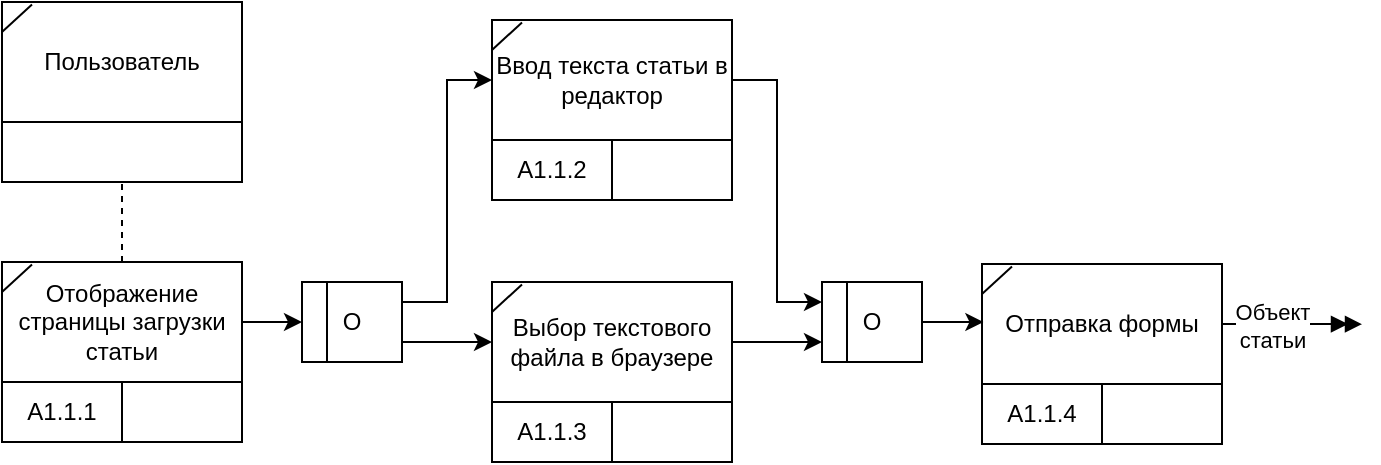 <mxfile version="24.7.17">
  <diagram name="Page-1" id="OGtMQpQ2vGmIaAtSXRDW">
    <mxGraphModel dx="690" dy="509" grid="1" gridSize="10" guides="1" tooltips="1" connect="1" arrows="1" fold="1" page="1" pageScale="1" pageWidth="850" pageHeight="1100" math="0" shadow="0">
      <root>
        <mxCell id="0" />
        <mxCell id="1" parent="0" />
        <mxCell id="JVNXOIvuCqw-iWcj8ZhG-1" value="" style="rounded=0;whiteSpace=wrap;html=1;" parent="1" vertex="1">
          <mxGeometry x="100" y="230" width="120" height="90" as="geometry" />
        </mxCell>
        <mxCell id="JVNXOIvuCqw-iWcj8ZhG-2" value="" style="rounded=0;whiteSpace=wrap;html=1;" parent="1" vertex="1">
          <mxGeometry x="100" y="290" width="120" height="30" as="geometry" />
        </mxCell>
        <mxCell id="JVNXOIvuCqw-iWcj8ZhG-3" value="Пользователь" style="text;html=1;align=center;verticalAlign=middle;whiteSpace=wrap;rounded=0;" parent="1" vertex="1">
          <mxGeometry x="100" y="230" width="120" height="60" as="geometry" />
        </mxCell>
        <mxCell id="JVNXOIvuCqw-iWcj8ZhG-4" value="" style="endArrow=none;html=1;rounded=0;exitX=0;exitY=0.25;exitDx=0;exitDy=0;entryX=0.125;entryY=0.02;entryDx=0;entryDy=0;entryPerimeter=0;" parent="1" source="JVNXOIvuCqw-iWcj8ZhG-3" target="JVNXOIvuCqw-iWcj8ZhG-3" edge="1">
          <mxGeometry width="50" height="50" relative="1" as="geometry">
            <mxPoint x="70" y="260" as="sourcePoint" />
            <mxPoint x="120" y="210" as="targetPoint" />
          </mxGeometry>
        </mxCell>
        <mxCell id="JVNXOIvuCqw-iWcj8ZhG-5" value="" style="rounded=0;whiteSpace=wrap;html=1;" parent="1" vertex="1">
          <mxGeometry x="100" y="360" width="120" height="90" as="geometry" />
        </mxCell>
        <mxCell id="JVNXOIvuCqw-iWcj8ZhG-6" value="А1.1.1" style="rounded=0;whiteSpace=wrap;html=1;" parent="1" vertex="1">
          <mxGeometry x="100" y="420" width="60" height="30" as="geometry" />
        </mxCell>
        <mxCell id="JVNXOIvuCqw-iWcj8ZhG-7" value="" style="rounded=0;whiteSpace=wrap;html=1;" parent="1" vertex="1">
          <mxGeometry x="160" y="420" width="60" height="30" as="geometry" />
        </mxCell>
        <mxCell id="JVNXOIvuCqw-iWcj8ZhG-28" style="edgeStyle=orthogonalEdgeStyle;rounded=0;orthogonalLoop=1;jettySize=auto;html=1;exitX=1;exitY=0.5;exitDx=0;exitDy=0;entryX=0;entryY=0.5;entryDx=0;entryDy=0;" parent="1" source="JVNXOIvuCqw-iWcj8ZhG-8" target="JVNXOIvuCqw-iWcj8ZhG-26" edge="1">
          <mxGeometry relative="1" as="geometry" />
        </mxCell>
        <mxCell id="JVNXOIvuCqw-iWcj8ZhG-8" value="Отображение&lt;div&gt;страницы загрузки&lt;/div&gt;&lt;div&gt;статьи&lt;/div&gt;" style="text;html=1;align=center;verticalAlign=middle;whiteSpace=wrap;rounded=0;" parent="1" vertex="1">
          <mxGeometry x="100" y="360" width="120" height="60" as="geometry" />
        </mxCell>
        <mxCell id="JVNXOIvuCqw-iWcj8ZhG-9" value="" style="endArrow=none;html=1;rounded=0;exitX=0;exitY=0.25;exitDx=0;exitDy=0;entryX=0.125;entryY=0.02;entryDx=0;entryDy=0;entryPerimeter=0;" parent="1" source="JVNXOIvuCqw-iWcj8ZhG-8" target="JVNXOIvuCqw-iWcj8ZhG-8" edge="1">
          <mxGeometry width="50" height="50" relative="1" as="geometry">
            <mxPoint x="70" y="390" as="sourcePoint" />
            <mxPoint x="120" y="340" as="targetPoint" />
          </mxGeometry>
        </mxCell>
        <mxCell id="JVNXOIvuCqw-iWcj8ZhG-10" style="edgeStyle=orthogonalEdgeStyle;rounded=0;orthogonalLoop=1;jettySize=auto;html=1;exitX=0.5;exitY=0;exitDx=0;exitDy=0;entryX=0.5;entryY=1;entryDx=0;entryDy=0;startArrow=none;startFill=0;endArrow=none;endFill=0;dashed=1;" parent="1" source="JVNXOIvuCqw-iWcj8ZhG-8" target="JVNXOIvuCqw-iWcj8ZhG-2" edge="1">
          <mxGeometry relative="1" as="geometry">
            <mxPoint x="276" y="361" as="sourcePoint" />
            <mxPoint x="276" y="321" as="targetPoint" />
          </mxGeometry>
        </mxCell>
        <mxCell id="JVNXOIvuCqw-iWcj8ZhG-11" value="" style="rounded=0;whiteSpace=wrap;html=1;" parent="1" vertex="1">
          <mxGeometry x="345" y="239" width="120" height="90" as="geometry" />
        </mxCell>
        <mxCell id="JVNXOIvuCqw-iWcj8ZhG-12" value="А1.1.2" style="rounded=0;whiteSpace=wrap;html=1;" parent="1" vertex="1">
          <mxGeometry x="345" y="299" width="60" height="30" as="geometry" />
        </mxCell>
        <mxCell id="JVNXOIvuCqw-iWcj8ZhG-13" value="" style="rounded=0;whiteSpace=wrap;html=1;" parent="1" vertex="1">
          <mxGeometry x="405" y="299" width="60" height="30" as="geometry" />
        </mxCell>
        <mxCell id="JVNXOIvuCqw-iWcj8ZhG-34" style="edgeStyle=orthogonalEdgeStyle;rounded=0;orthogonalLoop=1;jettySize=auto;html=1;exitX=1;exitY=0.5;exitDx=0;exitDy=0;entryX=0;entryY=0.25;entryDx=0;entryDy=0;" parent="1" source="JVNXOIvuCqw-iWcj8ZhG-14" target="JVNXOIvuCqw-iWcj8ZhG-31" edge="1">
          <mxGeometry relative="1" as="geometry" />
        </mxCell>
        <mxCell id="JVNXOIvuCqw-iWcj8ZhG-14" value="Ввод текста статьи в редактор" style="text;html=1;align=center;verticalAlign=middle;whiteSpace=wrap;rounded=0;" parent="1" vertex="1">
          <mxGeometry x="345" y="239" width="120" height="60" as="geometry" />
        </mxCell>
        <mxCell id="JVNXOIvuCqw-iWcj8ZhG-15" value="" style="endArrow=none;html=1;rounded=0;exitX=0;exitY=0.25;exitDx=0;exitDy=0;entryX=0.125;entryY=0.02;entryDx=0;entryDy=0;entryPerimeter=0;" parent="1" source="JVNXOIvuCqw-iWcj8ZhG-14" target="JVNXOIvuCqw-iWcj8ZhG-14" edge="1">
          <mxGeometry width="50" height="50" relative="1" as="geometry">
            <mxPoint x="315" y="269" as="sourcePoint" />
            <mxPoint x="365" y="219" as="targetPoint" />
          </mxGeometry>
        </mxCell>
        <mxCell id="JVNXOIvuCqw-iWcj8ZhG-16" value="" style="rounded=0;whiteSpace=wrap;html=1;" parent="1" vertex="1">
          <mxGeometry x="345" y="370" width="120" height="90" as="geometry" />
        </mxCell>
        <mxCell id="JVNXOIvuCqw-iWcj8ZhG-17" value="А1.1.3" style="rounded=0;whiteSpace=wrap;html=1;" parent="1" vertex="1">
          <mxGeometry x="345" y="430" width="60" height="30" as="geometry" />
        </mxCell>
        <mxCell id="JVNXOIvuCqw-iWcj8ZhG-18" value="" style="rounded=0;whiteSpace=wrap;html=1;" parent="1" vertex="1">
          <mxGeometry x="405" y="430" width="60" height="30" as="geometry" />
        </mxCell>
        <mxCell id="JVNXOIvuCqw-iWcj8ZhG-33" style="edgeStyle=orthogonalEdgeStyle;rounded=0;orthogonalLoop=1;jettySize=auto;html=1;exitX=1;exitY=0.5;exitDx=0;exitDy=0;entryX=0;entryY=0.75;entryDx=0;entryDy=0;" parent="1" source="JVNXOIvuCqw-iWcj8ZhG-19" target="JVNXOIvuCqw-iWcj8ZhG-31" edge="1">
          <mxGeometry relative="1" as="geometry" />
        </mxCell>
        <mxCell id="JVNXOIvuCqw-iWcj8ZhG-19" value="Выбор текстового файла в браузере" style="text;html=1;align=center;verticalAlign=middle;whiteSpace=wrap;rounded=0;" parent="1" vertex="1">
          <mxGeometry x="345" y="370" width="120" height="60" as="geometry" />
        </mxCell>
        <mxCell id="JVNXOIvuCqw-iWcj8ZhG-20" value="" style="endArrow=none;html=1;rounded=0;exitX=0;exitY=0.25;exitDx=0;exitDy=0;entryX=0.125;entryY=0.02;entryDx=0;entryDy=0;entryPerimeter=0;" parent="1" source="JVNXOIvuCqw-iWcj8ZhG-19" target="JVNXOIvuCqw-iWcj8ZhG-19" edge="1">
          <mxGeometry width="50" height="50" relative="1" as="geometry">
            <mxPoint x="315" y="400" as="sourcePoint" />
            <mxPoint x="365" y="350" as="targetPoint" />
          </mxGeometry>
        </mxCell>
        <mxCell id="JVNXOIvuCqw-iWcj8ZhG-21" value="" style="rounded=0;whiteSpace=wrap;html=1;" parent="1" vertex="1">
          <mxGeometry x="590" y="361" width="120" height="90" as="geometry" />
        </mxCell>
        <mxCell id="JVNXOIvuCqw-iWcj8ZhG-22" value="А1.1.4" style="rounded=0;whiteSpace=wrap;html=1;" parent="1" vertex="1">
          <mxGeometry x="590" y="421" width="60" height="30" as="geometry" />
        </mxCell>
        <mxCell id="JVNXOIvuCqw-iWcj8ZhG-23" value="" style="rounded=0;whiteSpace=wrap;html=1;" parent="1" vertex="1">
          <mxGeometry x="650" y="421" width="60" height="30" as="geometry" />
        </mxCell>
        <mxCell id="JVNXOIvuCqw-iWcj8ZhG-36" style="edgeStyle=orthogonalEdgeStyle;rounded=0;orthogonalLoop=1;jettySize=auto;html=1;exitX=1;exitY=0.5;exitDx=0;exitDy=0;endArrow=doubleBlock;endFill=1;" parent="1" source="JVNXOIvuCqw-iWcj8ZhG-24" edge="1">
          <mxGeometry relative="1" as="geometry">
            <mxPoint x="780" y="391.069" as="targetPoint" />
          </mxGeometry>
        </mxCell>
        <mxCell id="JVNXOIvuCqw-iWcj8ZhG-37" value="Объект&lt;div&gt;статьи&lt;/div&gt;" style="edgeLabel;html=1;align=center;verticalAlign=middle;resizable=0;points=[];" parent="JVNXOIvuCqw-iWcj8ZhG-36" vertex="1" connectable="0">
          <mxGeometry x="-0.307" y="-1" relative="1" as="geometry">
            <mxPoint as="offset" />
          </mxGeometry>
        </mxCell>
        <mxCell id="JVNXOIvuCqw-iWcj8ZhG-24" value="Отправка формы" style="text;html=1;align=center;verticalAlign=middle;whiteSpace=wrap;rounded=0;" parent="1" vertex="1">
          <mxGeometry x="590" y="361" width="120" height="60" as="geometry" />
        </mxCell>
        <mxCell id="JVNXOIvuCqw-iWcj8ZhG-25" value="" style="endArrow=none;html=1;rounded=0;exitX=0;exitY=0.25;exitDx=0;exitDy=0;entryX=0.125;entryY=0.02;entryDx=0;entryDy=0;entryPerimeter=0;" parent="1" source="JVNXOIvuCqw-iWcj8ZhG-24" target="JVNXOIvuCqw-iWcj8ZhG-24" edge="1">
          <mxGeometry width="50" height="50" relative="1" as="geometry">
            <mxPoint x="560" y="391" as="sourcePoint" />
            <mxPoint x="610" y="341" as="targetPoint" />
          </mxGeometry>
        </mxCell>
        <mxCell id="JVNXOIvuCqw-iWcj8ZhG-29" style="edgeStyle=orthogonalEdgeStyle;rounded=0;orthogonalLoop=1;jettySize=auto;html=1;exitX=1;exitY=0.25;exitDx=0;exitDy=0;entryX=0;entryY=0.5;entryDx=0;entryDy=0;" parent="1" source="JVNXOIvuCqw-iWcj8ZhG-26" target="JVNXOIvuCqw-iWcj8ZhG-14" edge="1">
          <mxGeometry relative="1" as="geometry" />
        </mxCell>
        <mxCell id="JVNXOIvuCqw-iWcj8ZhG-30" style="edgeStyle=orthogonalEdgeStyle;rounded=0;orthogonalLoop=1;jettySize=auto;html=1;exitX=1;exitY=0.75;exitDx=0;exitDy=0;entryX=0;entryY=0.5;entryDx=0;entryDy=0;" parent="1" source="JVNXOIvuCqw-iWcj8ZhG-26" target="JVNXOIvuCqw-iWcj8ZhG-19" edge="1">
          <mxGeometry relative="1" as="geometry" />
        </mxCell>
        <mxCell id="JVNXOIvuCqw-iWcj8ZhG-26" value="O" style="rounded=0;whiteSpace=wrap;html=1;" parent="1" vertex="1">
          <mxGeometry x="250" y="370" width="50" height="40" as="geometry" />
        </mxCell>
        <mxCell id="JVNXOIvuCqw-iWcj8ZhG-27" value="" style="endArrow=none;html=1;rounded=0;entryX=0.25;entryY=0;entryDx=0;entryDy=0;exitX=0.25;exitY=1;exitDx=0;exitDy=0;" parent="1" source="JVNXOIvuCqw-iWcj8ZhG-26" target="JVNXOIvuCqw-iWcj8ZhG-26" edge="1">
          <mxGeometry width="50" height="50" relative="1" as="geometry">
            <mxPoint x="250" y="490" as="sourcePoint" />
            <mxPoint x="300" y="440" as="targetPoint" />
          </mxGeometry>
        </mxCell>
        <mxCell id="JVNXOIvuCqw-iWcj8ZhG-35" style="edgeStyle=orthogonalEdgeStyle;rounded=0;orthogonalLoop=1;jettySize=auto;html=1;exitX=1;exitY=0.5;exitDx=0;exitDy=0;entryX=0.006;entryY=0.487;entryDx=0;entryDy=0;entryPerimeter=0;" parent="1" source="JVNXOIvuCqw-iWcj8ZhG-31" target="JVNXOIvuCqw-iWcj8ZhG-24" edge="1">
          <mxGeometry relative="1" as="geometry" />
        </mxCell>
        <mxCell id="JVNXOIvuCqw-iWcj8ZhG-31" value="O" style="rounded=0;whiteSpace=wrap;html=1;" parent="1" vertex="1">
          <mxGeometry x="510" y="370" width="50" height="40" as="geometry" />
        </mxCell>
        <mxCell id="JVNXOIvuCqw-iWcj8ZhG-32" value="" style="endArrow=none;html=1;rounded=0;entryX=0.25;entryY=0;entryDx=0;entryDy=0;exitX=0.25;exitY=1;exitDx=0;exitDy=0;" parent="1" source="JVNXOIvuCqw-iWcj8ZhG-31" target="JVNXOIvuCqw-iWcj8ZhG-31" edge="1">
          <mxGeometry width="50" height="50" relative="1" as="geometry">
            <mxPoint x="510" y="490" as="sourcePoint" />
            <mxPoint x="560" y="440" as="targetPoint" />
          </mxGeometry>
        </mxCell>
      </root>
    </mxGraphModel>
  </diagram>
</mxfile>
